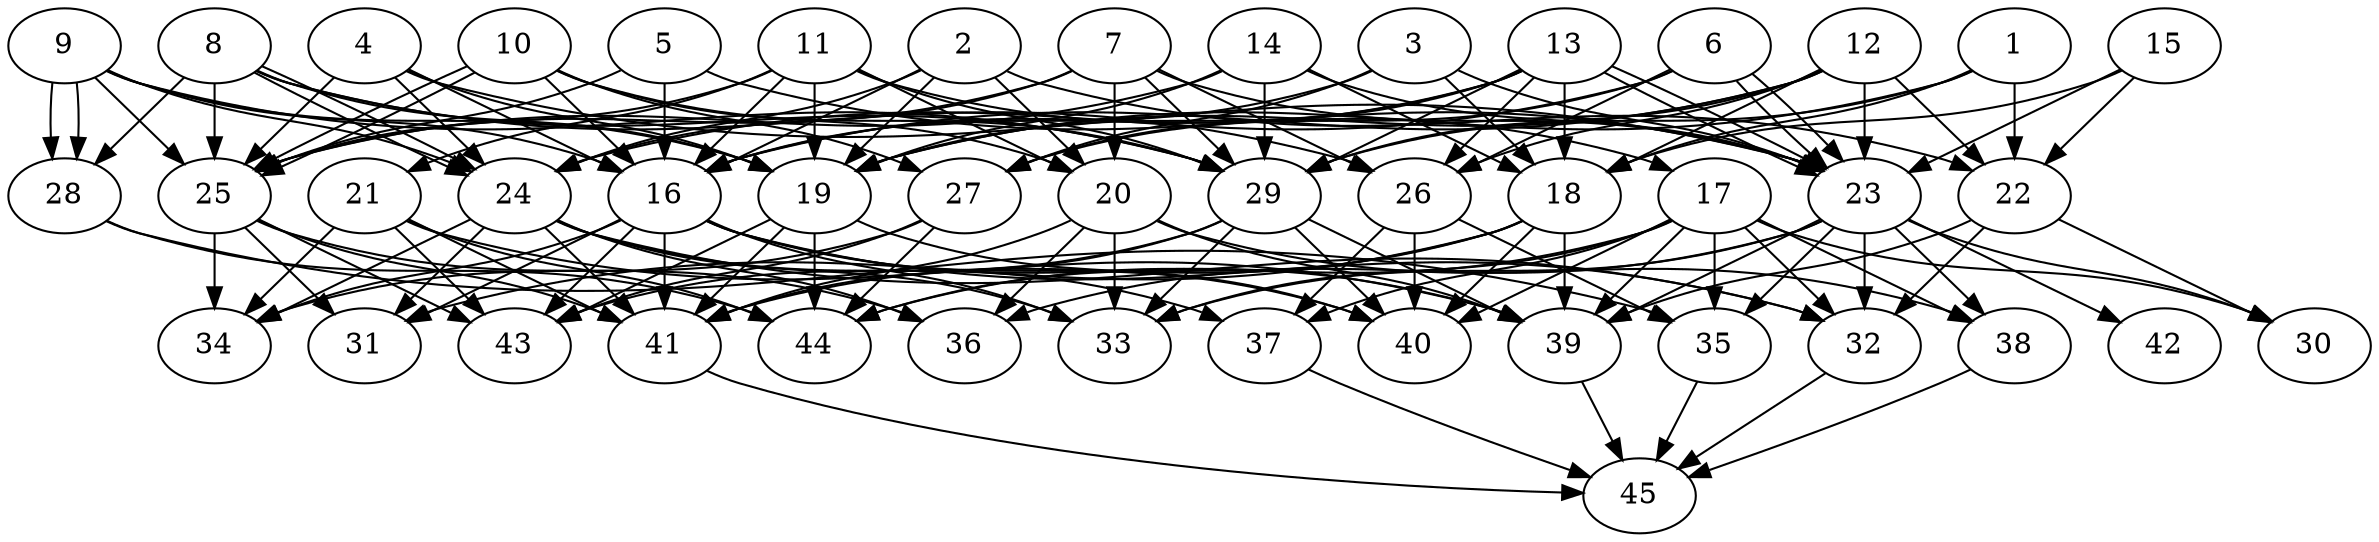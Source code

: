// DAG automatically generated by daggen at Thu Oct  3 14:07:24 2019
// ./daggen --dot -n 45 --ccr 0.5 --fat 0.7 --regular 0.9 --density 0.7 --mindata 5242880 --maxdata 52428800 
digraph G {
  1 [size="69933056", alpha="0.03", expect_size="34966528"] 
  1 -> 18 [size ="34966528"]
  1 -> 19 [size ="34966528"]
  1 -> 22 [size ="34966528"]
  1 -> 29 [size ="34966528"]
  2 [size="75802624", alpha="0.08", expect_size="37901312"] 
  2 -> 16 [size ="37901312"]
  2 -> 19 [size ="37901312"]
  2 -> 20 [size ="37901312"]
  2 -> 22 [size ="37901312"]
  2 -> 24 [size ="37901312"]
  3 [size="91211776", alpha="0.00", expect_size="45605888"] 
  3 -> 16 [size ="45605888"]
  3 -> 18 [size ="45605888"]
  3 -> 23 [size ="45605888"]
  3 -> 27 [size ="45605888"]
  4 [size="102533120", alpha="0.16", expect_size="51266560"] 
  4 -> 16 [size ="51266560"]
  4 -> 19 [size ="51266560"]
  4 -> 23 [size ="51266560"]
  4 -> 24 [size ="51266560"]
  4 -> 25 [size ="51266560"]
  5 [size="51806208", alpha="0.01", expect_size="25903104"] 
  5 -> 16 [size ="25903104"]
  5 -> 23 [size ="25903104"]
  5 -> 25 [size ="25903104"]
  6 [size="67018752", alpha="0.02", expect_size="33509376"] 
  6 -> 23 [size ="33509376"]
  6 -> 23 [size ="33509376"]
  6 -> 24 [size ="33509376"]
  6 -> 26 [size ="33509376"]
  6 -> 27 [size ="33509376"]
  7 [size="52606976", alpha="0.09", expect_size="26303488"] 
  7 -> 20 [size ="26303488"]
  7 -> 23 [size ="26303488"]
  7 -> 24 [size ="26303488"]
  7 -> 25 [size ="26303488"]
  7 -> 26 [size ="26303488"]
  7 -> 29 [size ="26303488"]
  8 [size="35596288", alpha="0.04", expect_size="17798144"] 
  8 -> 19 [size ="17798144"]
  8 -> 24 [size ="17798144"]
  8 -> 24 [size ="17798144"]
  8 -> 25 [size ="17798144"]
  8 -> 26 [size ="17798144"]
  8 -> 28 [size ="17798144"]
  8 -> 29 [size ="17798144"]
  9 [size="94736384", alpha="0.16", expect_size="47368192"] 
  9 -> 16 [size ="47368192"]
  9 -> 19 [size ="47368192"]
  9 -> 24 [size ="47368192"]
  9 -> 25 [size ="47368192"]
  9 -> 28 [size ="47368192"]
  9 -> 28 [size ="47368192"]
  9 -> 29 [size ="47368192"]
  10 [size="88340480", alpha="0.15", expect_size="44170240"] 
  10 -> 16 [size ="44170240"]
  10 -> 20 [size ="44170240"]
  10 -> 25 [size ="44170240"]
  10 -> 25 [size ="44170240"]
  10 -> 27 [size ="44170240"]
  10 -> 29 [size ="44170240"]
  11 [size="44619776", alpha="0.11", expect_size="22309888"] 
  11 -> 16 [size ="22309888"]
  11 -> 17 [size ="22309888"]
  11 -> 19 [size ="22309888"]
  11 -> 20 [size ="22309888"]
  11 -> 21 [size ="22309888"]
  11 -> 25 [size ="22309888"]
  11 -> 29 [size ="22309888"]
  12 [size="58984448", alpha="0.13", expect_size="29492224"] 
  12 -> 16 [size ="29492224"]
  12 -> 18 [size ="29492224"]
  12 -> 19 [size ="29492224"]
  12 -> 22 [size ="29492224"]
  12 -> 23 [size ="29492224"]
  12 -> 26 [size ="29492224"]
  12 -> 29 [size ="29492224"]
  13 [size="96030720", alpha="0.06", expect_size="48015360"] 
  13 -> 16 [size ="48015360"]
  13 -> 18 [size ="48015360"]
  13 -> 19 [size ="48015360"]
  13 -> 23 [size ="48015360"]
  13 -> 23 [size ="48015360"]
  13 -> 26 [size ="48015360"]
  13 -> 27 [size ="48015360"]
  13 -> 29 [size ="48015360"]
  14 [size="97171456", alpha="0.07", expect_size="48585728"] 
  14 -> 18 [size ="48585728"]
  14 -> 19 [size ="48585728"]
  14 -> 23 [size ="48585728"]
  14 -> 25 [size ="48585728"]
  14 -> 29 [size ="48585728"]
  15 [size="77731840", alpha="0.19", expect_size="38865920"] 
  15 -> 18 [size ="38865920"]
  15 -> 22 [size ="38865920"]
  15 -> 23 [size ="38865920"]
  16 [size="82106368", alpha="0.13", expect_size="41053184"] 
  16 -> 31 [size ="41053184"]
  16 -> 32 [size ="41053184"]
  16 -> 33 [size ="41053184"]
  16 -> 34 [size ="41053184"]
  16 -> 39 [size ="41053184"]
  16 -> 40 [size ="41053184"]
  16 -> 41 [size ="41053184"]
  16 -> 43 [size ="41053184"]
  17 [size="93536256", alpha="0.07", expect_size="46768128"] 
  17 -> 30 [size ="46768128"]
  17 -> 32 [size ="46768128"]
  17 -> 33 [size ="46768128"]
  17 -> 35 [size ="46768128"]
  17 -> 37 [size ="46768128"]
  17 -> 38 [size ="46768128"]
  17 -> 39 [size ="46768128"]
  17 -> 40 [size ="46768128"]
  17 -> 44 [size ="46768128"]
  18 [size="42465280", alpha="0.07", expect_size="21232640"] 
  18 -> 31 [size ="21232640"]
  18 -> 39 [size ="21232640"]
  18 -> 40 [size ="21232640"]
  18 -> 41 [size ="21232640"]
  18 -> 44 [size ="21232640"]
  19 [size="63481856", alpha="0.11", expect_size="31740928"] 
  19 -> 40 [size ="31740928"]
  19 -> 41 [size ="31740928"]
  19 -> 43 [size ="31740928"]
  19 -> 44 [size ="31740928"]
  20 [size="42317824", alpha="0.06", expect_size="21158912"] 
  20 -> 33 [size ="21158912"]
  20 -> 36 [size ="21158912"]
  20 -> 38 [size ="21158912"]
  20 -> 39 [size ="21158912"]
  20 -> 41 [size ="21158912"]
  21 [size="17491968", alpha="0.13", expect_size="8745984"] 
  21 -> 34 [size ="8745984"]
  21 -> 39 [size ="8745984"]
  21 -> 41 [size ="8745984"]
  21 -> 43 [size ="8745984"]
  21 -> 44 [size ="8745984"]
  22 [size="67241984", alpha="0.13", expect_size="33620992"] 
  22 -> 30 [size ="33620992"]
  22 -> 32 [size ="33620992"]
  22 -> 39 [size ="33620992"]
  23 [size="34813952", alpha="0.11", expect_size="17406976"] 
  23 -> 30 [size ="17406976"]
  23 -> 32 [size ="17406976"]
  23 -> 33 [size ="17406976"]
  23 -> 35 [size ="17406976"]
  23 -> 36 [size ="17406976"]
  23 -> 38 [size ="17406976"]
  23 -> 39 [size ="17406976"]
  23 -> 42 [size ="17406976"]
  24 [size="64473088", alpha="0.09", expect_size="32236544"] 
  24 -> 31 [size ="32236544"]
  24 -> 32 [size ="32236544"]
  24 -> 33 [size ="32236544"]
  24 -> 34 [size ="32236544"]
  24 -> 36 [size ="32236544"]
  24 -> 37 [size ="32236544"]
  24 -> 41 [size ="32236544"]
  25 [size="95225856", alpha="0.15", expect_size="47612928"] 
  25 -> 31 [size ="47612928"]
  25 -> 34 [size ="47612928"]
  25 -> 36 [size ="47612928"]
  25 -> 41 [size ="47612928"]
  25 -> 43 [size ="47612928"]
  26 [size="90339328", alpha="0.13", expect_size="45169664"] 
  26 -> 35 [size ="45169664"]
  26 -> 37 [size ="45169664"]
  26 -> 40 [size ="45169664"]
  27 [size="59174912", alpha="0.20", expect_size="29587456"] 
  27 -> 34 [size ="29587456"]
  27 -> 43 [size ="29587456"]
  27 -> 44 [size ="29587456"]
  28 [size="92889088", alpha="0.12", expect_size="46444544"] 
  28 -> 35 [size ="46444544"]
  28 -> 44 [size ="46444544"]
  29 [size="31985664", alpha="0.03", expect_size="15992832"] 
  29 -> 33 [size ="15992832"]
  29 -> 39 [size ="15992832"]
  29 -> 40 [size ="15992832"]
  29 -> 41 [size ="15992832"]
  29 -> 43 [size ="15992832"]
  30 [size="85161984", alpha="0.09", expect_size="42580992"] 
  31 [size="17240064", alpha="0.03", expect_size="8620032"] 
  32 [size="76410880", alpha="0.08", expect_size="38205440"] 
  32 -> 45 [size ="38205440"]
  33 [size="44875776", alpha="0.10", expect_size="22437888"] 
  34 [size="97734656", alpha="0.11", expect_size="48867328"] 
  35 [size="43919360", alpha="0.06", expect_size="21959680"] 
  35 -> 45 [size ="21959680"]
  36 [size="19124224", alpha="0.16", expect_size="9562112"] 
  37 [size="79882240", alpha="0.04", expect_size="39941120"] 
  37 -> 45 [size ="39941120"]
  38 [size="79572992", alpha="0.18", expect_size="39786496"] 
  38 -> 45 [size ="39786496"]
  39 [size="43307008", alpha="0.04", expect_size="21653504"] 
  39 -> 45 [size ="21653504"]
  40 [size="55336960", alpha="0.16", expect_size="27668480"] 
  41 [size="99145728", alpha="0.10", expect_size="49572864"] 
  41 -> 45 [size ="49572864"]
  42 [size="20125696", alpha="0.17", expect_size="10062848"] 
  43 [size="55519232", alpha="0.08", expect_size="27759616"] 
  44 [size="102127616", alpha="0.10", expect_size="51063808"] 
  45 [size="57896960", alpha="0.11", expect_size="28948480"] 
}
